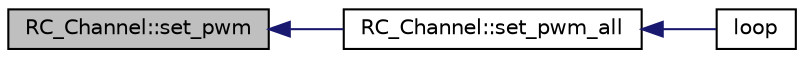 digraph "RC_Channel::set_pwm"
{
 // INTERACTIVE_SVG=YES
  edge [fontname="Helvetica",fontsize="10",labelfontname="Helvetica",labelfontsize="10"];
  node [fontname="Helvetica",fontsize="10",shape=record];
  rankdir="LR";
  Node1 [label="RC_Channel::set_pwm",height=0.2,width=0.4,color="black", fillcolor="grey75", style="filled", fontcolor="black"];
  Node1 -> Node2 [dir="back",color="midnightblue",fontsize="10",style="solid",fontname="Helvetica"];
  Node2 [label="RC_Channel::set_pwm_all",height=0.2,width=0.4,color="black", fillcolor="white", style="filled",URL="$classRC__Channel.html#a097e513f2636b2eded75d63a281ace63"];
  Node2 -> Node3 [dir="back",color="midnightblue",fontsize="10",style="solid",fontname="Helvetica"];
  Node3 [label="loop",height=0.2,width=0.4,color="black", fillcolor="white", style="filled",URL="$examples_2RC__Channel_2RC__Channel_8cpp.html#afe461d27b9c48d5921c00d521181f12f"];
}
